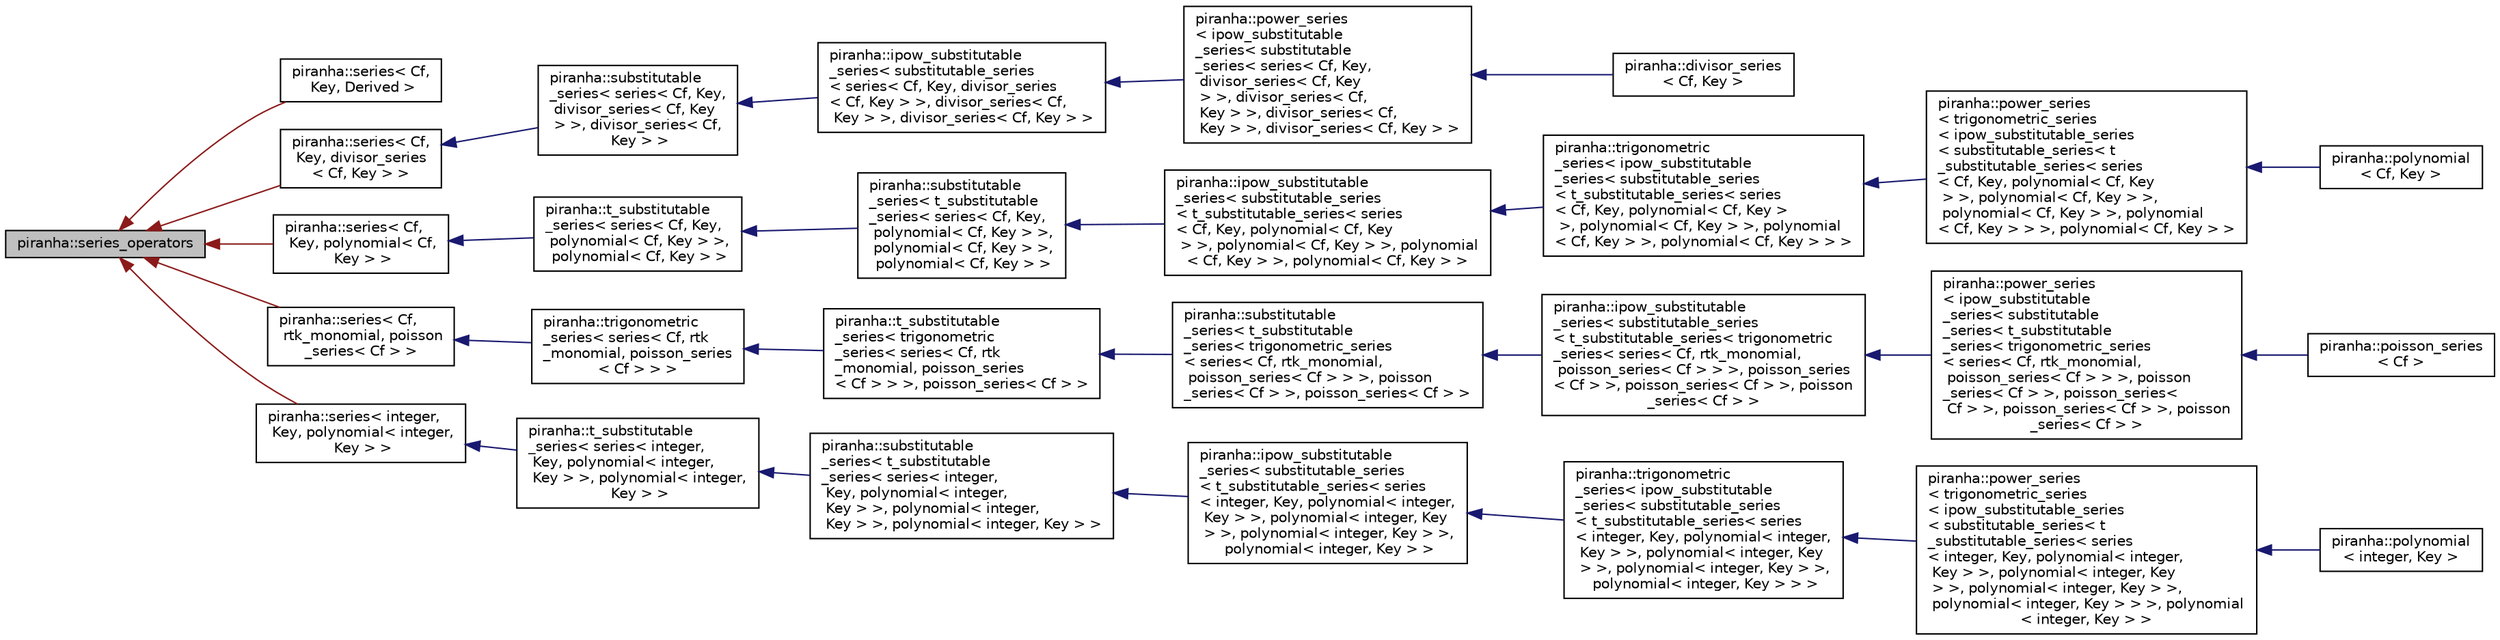 digraph "piranha::series_operators"
{
  edge [fontname="Helvetica",fontsize="10",labelfontname="Helvetica",labelfontsize="10"];
  node [fontname="Helvetica",fontsize="10",shape=record];
  rankdir="LR";
  Node0 [label="piranha::series_operators",height=0.2,width=0.4,color="black", fillcolor="grey75", style="filled", fontcolor="black"];
  Node0 -> Node1 [dir="back",color="firebrick4",fontsize="10",style="solid",fontname="Helvetica"];
  Node1 [label="piranha::series\< Cf,\l Key, Derived \>",height=0.2,width=0.4,color="black", fillcolor="white", style="filled",URL="$classpiranha_1_1series.html",tooltip="Series class. "];
  Node0 -> Node2 [dir="back",color="firebrick4",fontsize="10",style="solid",fontname="Helvetica"];
  Node2 [label="piranha::series\< Cf,\l Key, divisor_series\l\< Cf, Key \> \>",height=0.2,width=0.4,color="black", fillcolor="white", style="filled",URL="$classpiranha_1_1series.html"];
  Node2 -> Node3 [dir="back",color="midnightblue",fontsize="10",style="solid",fontname="Helvetica"];
  Node3 [label="piranha::substitutable\l_series\< series\< Cf, Key,\l divisor_series\< Cf, Key\l \> \>, divisor_series\< Cf,\l Key \> \>",height=0.2,width=0.4,color="black", fillcolor="white", style="filled",URL="$classpiranha_1_1substitutable__series.html"];
  Node3 -> Node4 [dir="back",color="midnightblue",fontsize="10",style="solid",fontname="Helvetica"];
  Node4 [label="piranha::ipow_substitutable\l_series\< substitutable_series\l\< series\< Cf, Key, divisor_series\l\< Cf, Key \> \>, divisor_series\< Cf,\l Key \> \>, divisor_series\< Cf, Key \> \>",height=0.2,width=0.4,color="black", fillcolor="white", style="filled",URL="$classpiranha_1_1ipow__substitutable__series.html"];
  Node4 -> Node5 [dir="back",color="midnightblue",fontsize="10",style="solid",fontname="Helvetica"];
  Node5 [label="piranha::power_series\l\< ipow_substitutable\l_series\< substitutable\l_series\< series\< Cf, Key,\l divisor_series\< Cf, Key\l \> \>, divisor_series\< Cf,\l Key \> \>, divisor_series\< Cf,\l Key \> \>, divisor_series\< Cf, Key \> \>",height=0.2,width=0.4,color="black", fillcolor="white", style="filled",URL="$classpiranha_1_1power__series.html"];
  Node5 -> Node6 [dir="back",color="midnightblue",fontsize="10",style="solid",fontname="Helvetica"];
  Node6 [label="piranha::divisor_series\l\< Cf, Key \>",height=0.2,width=0.4,color="black", fillcolor="white", style="filled",URL="$classpiranha_1_1divisor__series.html",tooltip="Divisor series. "];
  Node0 -> Node7 [dir="back",color="firebrick4",fontsize="10",style="solid",fontname="Helvetica"];
  Node7 [label="piranha::series\< Cf,\l Key, polynomial\< Cf,\l Key \> \>",height=0.2,width=0.4,color="black", fillcolor="white", style="filled",URL="$classpiranha_1_1series.html"];
  Node7 -> Node8 [dir="back",color="midnightblue",fontsize="10",style="solid",fontname="Helvetica"];
  Node8 [label="piranha::t_substitutable\l_series\< series\< Cf, Key,\l polynomial\< Cf, Key \> \>,\l polynomial\< Cf, Key \> \>",height=0.2,width=0.4,color="black", fillcolor="white", style="filled",URL="$classpiranha_1_1t__substitutable__series.html"];
  Node8 -> Node9 [dir="back",color="midnightblue",fontsize="10",style="solid",fontname="Helvetica"];
  Node9 [label="piranha::substitutable\l_series\< t_substitutable\l_series\< series\< Cf, Key,\l polynomial\< Cf, Key \> \>,\l polynomial\< Cf, Key \> \>,\l polynomial\< Cf, Key \> \>",height=0.2,width=0.4,color="black", fillcolor="white", style="filled",URL="$classpiranha_1_1substitutable__series.html"];
  Node9 -> Node10 [dir="back",color="midnightblue",fontsize="10",style="solid",fontname="Helvetica"];
  Node10 [label="piranha::ipow_substitutable\l_series\< substitutable_series\l\< t_substitutable_series\< series\l\< Cf, Key, polynomial\< Cf, Key\l \> \>, polynomial\< Cf, Key \> \>, polynomial\l\< Cf, Key \> \>, polynomial\< Cf, Key \> \>",height=0.2,width=0.4,color="black", fillcolor="white", style="filled",URL="$classpiranha_1_1ipow__substitutable__series.html"];
  Node10 -> Node11 [dir="back",color="midnightblue",fontsize="10",style="solid",fontname="Helvetica"];
  Node11 [label="piranha::trigonometric\l_series\< ipow_substitutable\l_series\< substitutable_series\l\< t_substitutable_series\< series\l\< Cf, Key, polynomial\< Cf, Key \>\l \>, polynomial\< Cf, Key \> \>, polynomial\l\< Cf, Key \> \>, polynomial\< Cf, Key \> \> \>",height=0.2,width=0.4,color="black", fillcolor="white", style="filled",URL="$classpiranha_1_1trigonometric__series.html"];
  Node11 -> Node12 [dir="back",color="midnightblue",fontsize="10",style="solid",fontname="Helvetica"];
  Node12 [label="piranha::power_series\l\< trigonometric_series\l\< ipow_substitutable_series\l\< substitutable_series\< t\l_substitutable_series\< series\l\< Cf, Key, polynomial\< Cf, Key\l \> \>, polynomial\< Cf, Key \> \>,\l polynomial\< Cf, Key \> \>, polynomial\l\< Cf, Key \> \> \>, polynomial\< Cf, Key \> \>",height=0.2,width=0.4,color="black", fillcolor="white", style="filled",URL="$classpiranha_1_1power__series.html"];
  Node12 -> Node13 [dir="back",color="midnightblue",fontsize="10",style="solid",fontname="Helvetica"];
  Node13 [label="piranha::polynomial\l\< Cf, Key \>",height=0.2,width=0.4,color="black", fillcolor="white", style="filled",URL="$classpiranha_1_1polynomial.html",tooltip="Polynomial class. "];
  Node0 -> Node14 [dir="back",color="firebrick4",fontsize="10",style="solid",fontname="Helvetica"];
  Node14 [label="piranha::series\< Cf,\l rtk_monomial, poisson\l_series\< Cf \> \>",height=0.2,width=0.4,color="black", fillcolor="white", style="filled",URL="$classpiranha_1_1series.html"];
  Node14 -> Node15 [dir="back",color="midnightblue",fontsize="10",style="solid",fontname="Helvetica"];
  Node15 [label="piranha::trigonometric\l_series\< series\< Cf, rtk\l_monomial, poisson_series\l\< Cf \> \> \>",height=0.2,width=0.4,color="black", fillcolor="white", style="filled",URL="$classpiranha_1_1trigonometric__series.html"];
  Node15 -> Node16 [dir="back",color="midnightblue",fontsize="10",style="solid",fontname="Helvetica"];
  Node16 [label="piranha::t_substitutable\l_series\< trigonometric\l_series\< series\< Cf, rtk\l_monomial, poisson_series\l\< Cf \> \> \>, poisson_series\< Cf \> \>",height=0.2,width=0.4,color="black", fillcolor="white", style="filled",URL="$classpiranha_1_1t__substitutable__series.html"];
  Node16 -> Node17 [dir="back",color="midnightblue",fontsize="10",style="solid",fontname="Helvetica"];
  Node17 [label="piranha::substitutable\l_series\< t_substitutable\l_series\< trigonometric_series\l\< series\< Cf, rtk_monomial,\l poisson_series\< Cf \> \> \>, poisson\l_series\< Cf \> \>, poisson_series\< Cf \> \>",height=0.2,width=0.4,color="black", fillcolor="white", style="filled",URL="$classpiranha_1_1substitutable__series.html"];
  Node17 -> Node18 [dir="back",color="midnightblue",fontsize="10",style="solid",fontname="Helvetica"];
  Node18 [label="piranha::ipow_substitutable\l_series\< substitutable_series\l\< t_substitutable_series\< trigonometric\l_series\< series\< Cf, rtk_monomial,\l poisson_series\< Cf \> \> \>, poisson_series\l\< Cf \> \>, poisson_series\< Cf \> \>, poisson\l_series\< Cf \> \>",height=0.2,width=0.4,color="black", fillcolor="white", style="filled",URL="$classpiranha_1_1ipow__substitutable__series.html"];
  Node18 -> Node19 [dir="back",color="midnightblue",fontsize="10",style="solid",fontname="Helvetica"];
  Node19 [label="piranha::power_series\l\< ipow_substitutable\l_series\< substitutable\l_series\< t_substitutable\l_series\< trigonometric_series\l\< series\< Cf, rtk_monomial,\l poisson_series\< Cf \> \> \>, poisson\l_series\< Cf \> \>, poisson_series\<\l Cf \> \>, poisson_series\< Cf \> \>, poisson\l_series\< Cf \> \>",height=0.2,width=0.4,color="black", fillcolor="white", style="filled",URL="$classpiranha_1_1power__series.html"];
  Node19 -> Node20 [dir="back",color="midnightblue",fontsize="10",style="solid",fontname="Helvetica"];
  Node20 [label="piranha::poisson_series\l\< Cf \>",height=0.2,width=0.4,color="black", fillcolor="white", style="filled",URL="$classpiranha_1_1poisson__series.html",tooltip="Poisson series class. "];
  Node0 -> Node21 [dir="back",color="firebrick4",fontsize="10",style="solid",fontname="Helvetica"];
  Node21 [label="piranha::series\< integer,\l Key, polynomial\< integer,\l Key \> \>",height=0.2,width=0.4,color="black", fillcolor="white", style="filled",URL="$classpiranha_1_1series.html"];
  Node21 -> Node22 [dir="back",color="midnightblue",fontsize="10",style="solid",fontname="Helvetica"];
  Node22 [label="piranha::t_substitutable\l_series\< series\< integer,\l Key, polynomial\< integer,\l Key \> \>, polynomial\< integer,\l Key \> \>",height=0.2,width=0.4,color="black", fillcolor="white", style="filled",URL="$classpiranha_1_1t__substitutable__series.html"];
  Node22 -> Node23 [dir="back",color="midnightblue",fontsize="10",style="solid",fontname="Helvetica"];
  Node23 [label="piranha::substitutable\l_series\< t_substitutable\l_series\< series\< integer,\l Key, polynomial\< integer,\l Key \> \>, polynomial\< integer,\l Key \> \>, polynomial\< integer, Key \> \>",height=0.2,width=0.4,color="black", fillcolor="white", style="filled",URL="$classpiranha_1_1substitutable__series.html"];
  Node23 -> Node24 [dir="back",color="midnightblue",fontsize="10",style="solid",fontname="Helvetica"];
  Node24 [label="piranha::ipow_substitutable\l_series\< substitutable_series\l\< t_substitutable_series\< series\l\< integer, Key, polynomial\< integer,\l Key \> \>, polynomial\< integer, Key\l \> \>, polynomial\< integer, Key \> \>,\l polynomial\< integer, Key \> \>",height=0.2,width=0.4,color="black", fillcolor="white", style="filled",URL="$classpiranha_1_1ipow__substitutable__series.html"];
  Node24 -> Node25 [dir="back",color="midnightblue",fontsize="10",style="solid",fontname="Helvetica"];
  Node25 [label="piranha::trigonometric\l_series\< ipow_substitutable\l_series\< substitutable_series\l\< t_substitutable_series\< series\l\< integer, Key, polynomial\< integer,\l Key \> \>, polynomial\< integer, Key\l \> \>, polynomial\< integer, Key \> \>,\l polynomial\< integer, Key \> \> \>",height=0.2,width=0.4,color="black", fillcolor="white", style="filled",URL="$classpiranha_1_1trigonometric__series.html"];
  Node25 -> Node26 [dir="back",color="midnightblue",fontsize="10",style="solid",fontname="Helvetica"];
  Node26 [label="piranha::power_series\l\< trigonometric_series\l\< ipow_substitutable_series\l\< substitutable_series\< t\l_substitutable_series\< series\l\< integer, Key, polynomial\< integer,\l Key \> \>, polynomial\< integer, Key\l \> \>, polynomial\< integer, Key \> \>,\l polynomial\< integer, Key \> \> \>, polynomial\l\< integer, Key \> \>",height=0.2,width=0.4,color="black", fillcolor="white", style="filled",URL="$classpiranha_1_1power__series.html"];
  Node26 -> Node27 [dir="back",color="midnightblue",fontsize="10",style="solid",fontname="Helvetica"];
  Node27 [label="piranha::polynomial\l\< integer, Key \>",height=0.2,width=0.4,color="black", fillcolor="white", style="filled",URL="$classpiranha_1_1polynomial.html"];
}
